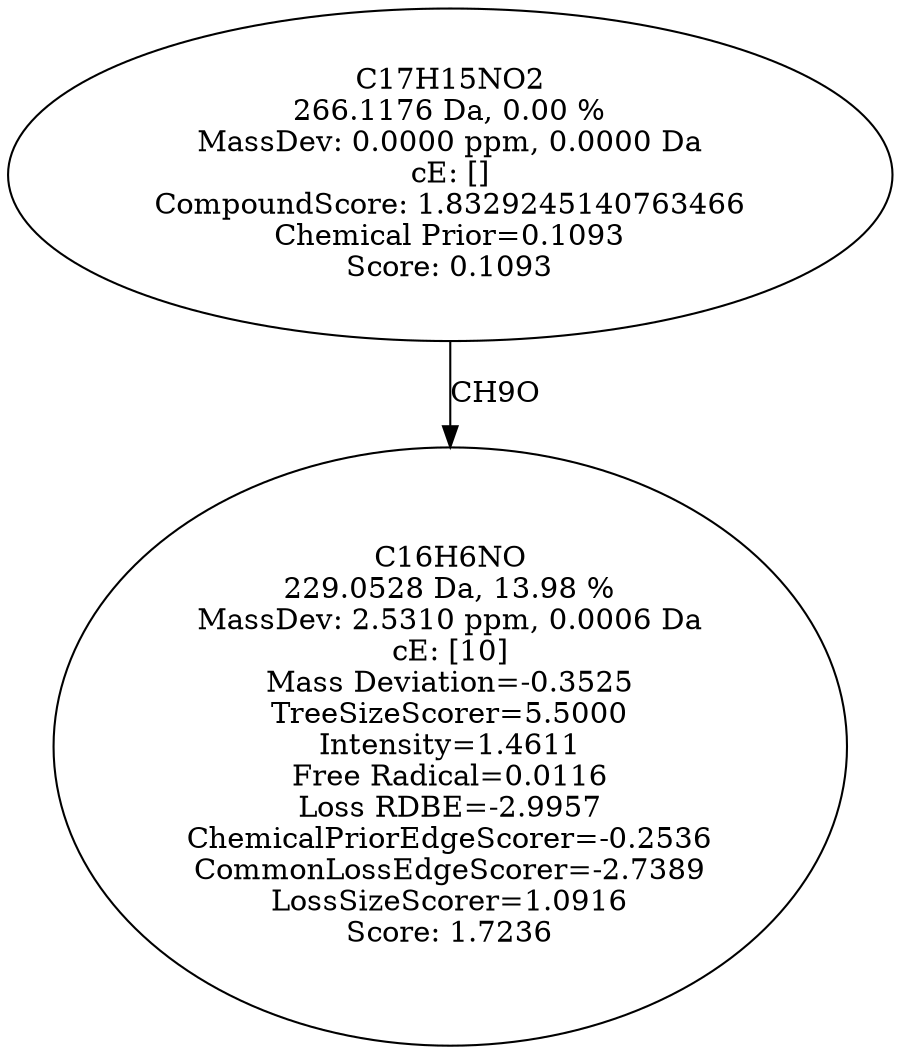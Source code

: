 strict digraph {
v1 [label="C16H6NO\n229.0528 Da, 13.98 %\nMassDev: 2.5310 ppm, 0.0006 Da\ncE: [10]\nMass Deviation=-0.3525\nTreeSizeScorer=5.5000\nIntensity=1.4611\nFree Radical=0.0116\nLoss RDBE=-2.9957\nChemicalPriorEdgeScorer=-0.2536\nCommonLossEdgeScorer=-2.7389\nLossSizeScorer=1.0916\nScore: 1.7236"];
v2 [label="C17H15NO2\n266.1176 Da, 0.00 %\nMassDev: 0.0000 ppm, 0.0000 Da\ncE: []\nCompoundScore: 1.8329245140763466\nChemical Prior=0.1093\nScore: 0.1093"];
v2 -> v1 [label="CH9O"];
}